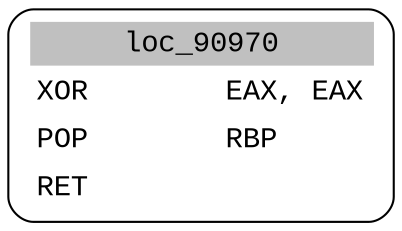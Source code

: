 digraph asm_graph {
1941 [
shape="Mrecord" fontname="Courier New"label =<<table border="0" cellborder="0" cellpadding="3"><tr><td align="center" colspan="2" bgcolor="grey">loc_90970</td></tr><tr><td align="left">XOR        EAX, EAX</td></tr><tr><td align="left">POP        RBP</td></tr><tr><td align="left">RET        </td></tr></table>> ];
}